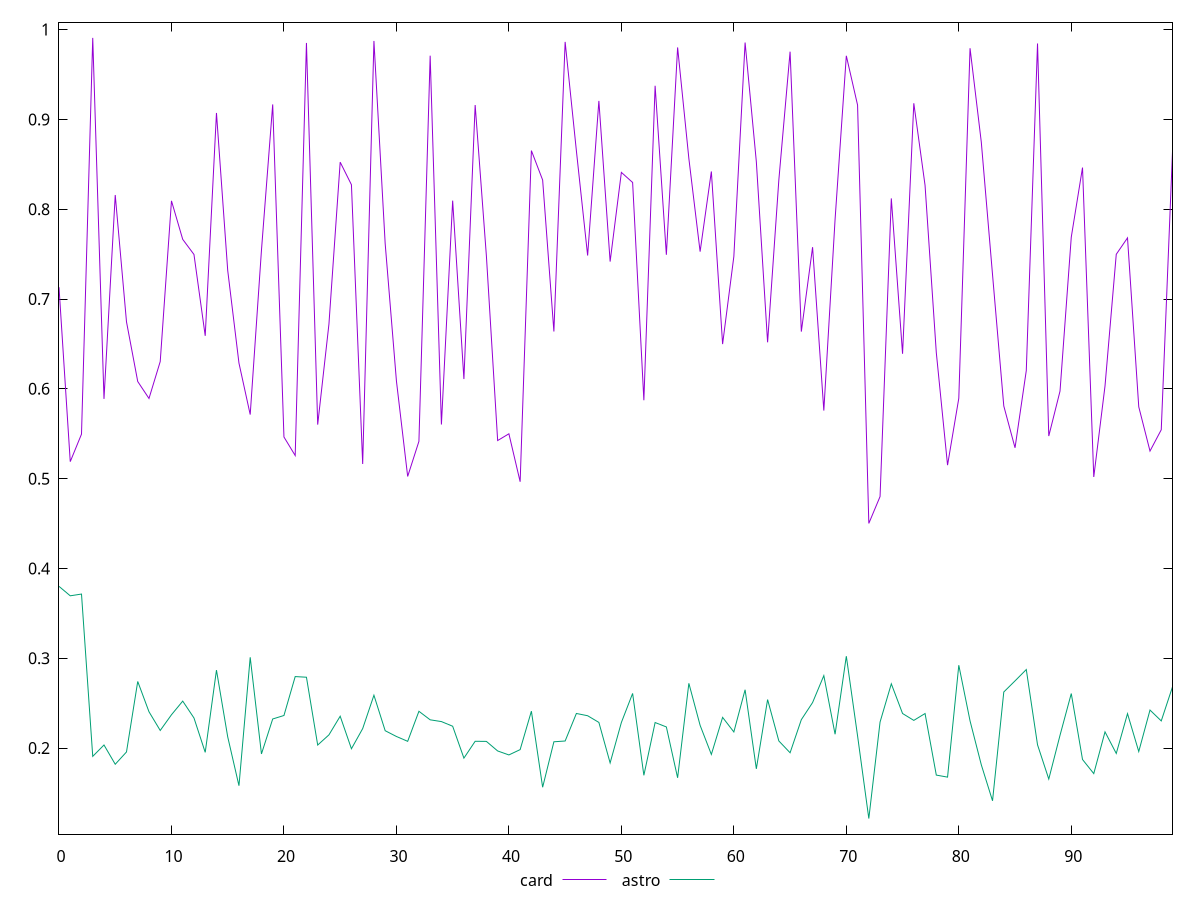 reset

$card <<EOF
0 0.7131745557691207
1 0.5189503666372449
2 0.5495782870949157
3 0.9907388318126007
4 0.5888283037420926
5 0.8158288130166719
6 0.6746801800444024
7 0.6081799764354474
8 0.5893004461304434
9 0.6304250471150162
10 0.8093014100507193
11 0.766443104190494
12 0.7496226948382951
13 0.6590269897999174
14 0.9071649983977274
15 0.7318517660754964
16 0.6286564148072791
17 0.5713535601902517
18 0.7542503430388763
19 0.916669255999375
20 0.5463924534952971
21 0.525752017225268
22 0.9851423531725758
23 0.5601748174031868
24 0.6721699050716395
25 0.8524064821316619
26 0.8272723630028218
27 0.5163700314280035
28 0.9873550290517293
29 0.7616674322929506
30 0.6087945447792529
31 0.5024744169298117
32 0.5415574899002193
33 0.9709143011224781
34 0.5602985358940156
35 0.8095960777627053
36 0.6108961974546774
37 0.9160193530469185
38 0.7478438635800572
39 0.5424541031208782
40 0.5499615358785538
41 0.49658010207297165
42 0.8652669509457154
43 0.8324990652772183
44 0.663875712323507
45 0.986313312588405
46 0.8650739434231716
47 0.7484507060726523
48 0.9206120400890625
49 0.7416914271302564
50 0.8410062440738847
51 0.8297618497262814
52 0.5873510663599231
53 0.937457880475681
54 0.7492631081248706
55 0.9801319820259488
56 0.8564660281177603
57 0.7527793896035904
58 0.8420195034150924
59 0.6498436038941307
60 0.747349262631285
61 0.985580127447267
62 0.852824438478722
63 0.6518026500767768
64 0.8325197796334404
65 0.975419179521956
66 0.6637092966341879
67 0.7577414856018436
68 0.5757955048723757
69 0.7885287672287836
70 0.9708159703943103
71 0.9159446940384813
72 0.4501854277139809
73 0.4800875824248976
74 0.8120518531900626
75 0.6390435449162699
76 0.9179670684618947
77 0.8266187603261909
78 0.6403532648454927
79 0.5150559805368491
80 0.5895264089493635
81 0.9792525963369849
82 0.8747815420370063
83 0.7270509451843415
84 0.5809227445431461
85 0.5343746527633012
86 0.6203106542459768
87 0.9845327772607761
88 0.5474538307914742
89 0.597487860322426
90 0.7689057962576865
91 0.8463611754680602
92 0.5018987680716038
93 0.6032259240682942
94 0.7498166222289083
95 0.768078431287297
96 0.5800115899112721
97 0.5307578586151953
98 0.5544532780436768
99 0.864019119772547
EOF

$astro <<EOF
0 0.38008002905481386
1 0.3695900962945942
2 0.3715276122683271
3 0.19080940273012903
4 0.20348113457067035
5 0.18203672502237694
6 0.1957104880489166
7 0.2742100589603742
8 0.24048765862168053
9 0.2196565974334566
10 0.23714757913617057
11 0.25234277570879377
12 0.23357279816876236
13 0.1952798364013863
14 0.28685256407220866
15 0.2125459984929087
16 0.1581423629538379
17 0.3011295879371907
18 0.19352704457347053
19 0.2324478165392107
20 0.23632013837498736
21 0.27964571157662144
22 0.2789293414179634
23 0.20341814960716043
24 0.21476028849680948
25 0.23552513521360866
26 0.19929238349433043
27 0.22173734378267185
28 0.2588919980729662
29 0.2193885443901898
30 0.2129478810244868
31 0.20755731475137548
32 0.24101225761676673
33 0.2315097969594737
34 0.22954636479473428
35 0.22436538390217473
36 0.18886548355453742
37 0.20761815584191304
38 0.20747395815320882
39 0.19683938896055977
40 0.19241590994543034
41 0.19834031352690457
42 0.24114023898633952
43 0.15643169407974863
44 0.20705028450789753
45 0.2079228011304485
46 0.2385765654132272
47 0.23606026208816228
48 0.228615240424723
49 0.1835041897162626
50 0.2285424737390101
51 0.26091054592170454
52 0.16971327287303517
53 0.22848521186416457
54 0.22357802153109252
55 0.16693982360950796
56 0.2721584737958
57 0.22539499575244878
58 0.19296502239183616
59 0.23423772606892312
60 0.21799526760177668
61 0.26498465602910526
62 0.17692508472776072
63 0.25405025243804985
64 0.20799299327027818
65 0.19483273107734334
66 0.23167963541418904
67 0.2507144166940488
68 0.2807171837413473
69 0.2154277295435847
70 0.3023639453697841
71 0.21363307562502645
72 0.12161661885227541
73 0.2290104407607247
74 0.27159453715536946
75 0.23853516280716236
76 0.23087875792077506
77 0.23850740680104876
78 0.1699612027002646
79 0.16770983212520868
80 0.29230483452657763
81 0.2303450520219203
82 0.18146561890324692
83 0.1413242549983843
84 0.2625084613897539
85 0.27486042578235065
86 0.28749542918011306
87 0.2037076291996954
88 0.16554833158351442
89 0.21429542852518996
90 0.26077308713934927
91 0.18731468799082798
92 0.17162938972609215
93 0.21808657663881995
94 0.1940514041101765
95 0.2383592610861713
96 0.1961999639926124
97 0.24237672492362858
98 0.23028799205810316
99 0.26818688054351564
EOF

set key outside below
set xrange [0:99]
set yrange [0.10423417459306891:1.0081212760718072]
set trange [0.10423417459306891:1.0081212760718072]
set terminal svg size 640, 520 enhanced background rgb 'white'
set output "reports/report_00028_2021-02-24T12-49-42.674Z/meta/pScore/comparison/line/2_vs_3.svg"

plot $card title "card" with line, \
     $astro title "astro" with line

reset
